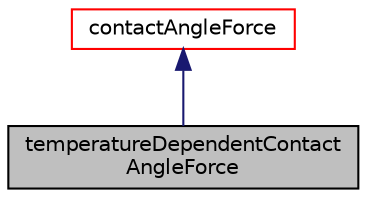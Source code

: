 digraph "temperatureDependentContactAngleForce"
{
  bgcolor="transparent";
  edge [fontname="Helvetica",fontsize="10",labelfontname="Helvetica",labelfontsize="10"];
  node [fontname="Helvetica",fontsize="10",shape=record];
  Node1 [label="temperatureDependentContact\lAngleForce",height=0.2,width=0.4,color="black", fillcolor="grey75", style="filled" fontcolor="black"];
  Node2 -> Node1 [dir="back",color="midnightblue",fontsize="10",style="solid",fontname="Helvetica"];
  Node2 [label="contactAngleForce",height=0.2,width=0.4,color="red",URL="$classFoam_1_1regionModels_1_1surfaceFilmModels_1_1contactAngleForce.html",tooltip="Base-class for film contact angle force models. "];
}
